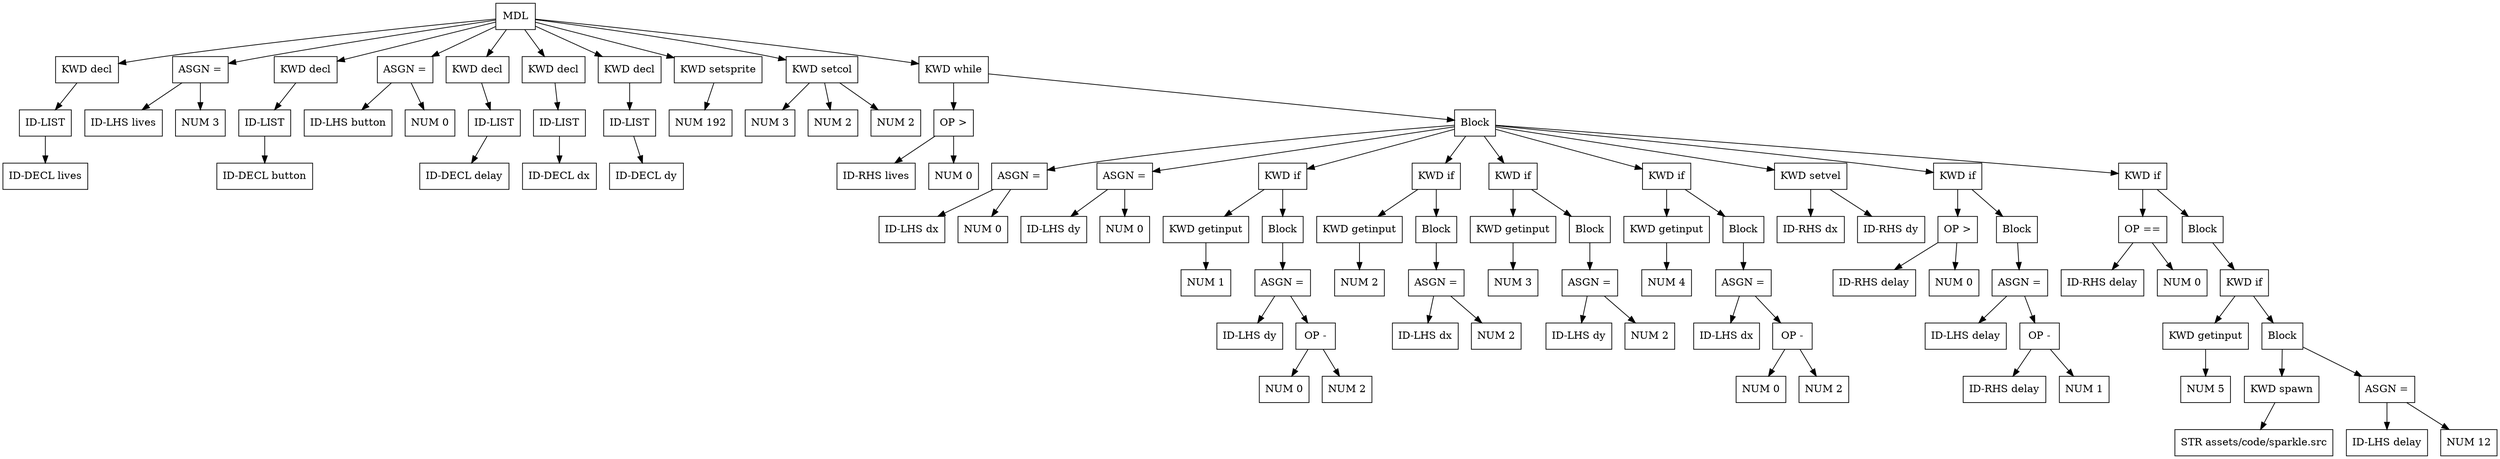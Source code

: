 digraph G {
node [shape = circle];
node3431 [ uuid = "10a38112-2617-4d37-9c02-e3fe45bd9a36" shape = "record" label = "MDL
 " ];
node3432 [ uuid = "f37b367f-b5d2-4693-90f8-e6e8953cd5bd" shape = "record" label = "KWD
 decl" ];
node3433 [ uuid = "a145d4db-c454-483c-a2ee-f77ea46cca3d" shape = "record" label = "ID-LIST
 " ];
node3434 [ uuid = "71248d29-4b4f-4e10-a771-19b5068ff387" shape = "record" label = "ID-DECL
 lives" ];
node3433 -> node3434;
node3432 -> node3433;
node3431 -> node3432;
node3436 [ uuid = "9f2ff5ed-f08f-4428-9526-e7cd8f015879" shape = "record" label = "ASGN
 =" ];
node3435 [ uuid = "0d4caa3c-16e0-4a24-8a0f-21d9686f2ae1" shape = "record" label = "ID-LHS
 lives" ];
node3436 -> node3435;
node3437 [ uuid = "0c400b55-23e7-4446-84de-cb7e0fe27338" shape = "record" label = "NUM
 3" ];
node3436 -> node3437;
node3431 -> node3436;
node3438 [ uuid = "4fd527ec-7c52-4581-aa7b-9f4b6cb2457f" shape = "record" label = "KWD
 decl" ];
node3439 [ uuid = "6f9a80ba-9f8e-43cb-ab30-cacd7ebbe917" shape = "record" label = "ID-LIST
 " ];
node3440 [ uuid = "f90685af-7fd7-4e28-ae08-bdef98c81cae" shape = "record" label = "ID-DECL
 button" ];
node3439 -> node3440;
node3438 -> node3439;
node3431 -> node3438;
node3442 [ uuid = "0866db04-5e36-45a8-b68f-7fd83f7e58a0" shape = "record" label = "ASGN
 =" ];
node3441 [ uuid = "b29605e4-cf73-43e2-833c-2df8f9067ac7" shape = "record" label = "ID-LHS
 button" ];
node3442 -> node3441;
node3443 [ uuid = "ad7a1a5d-0721-4e76-8421-dd1c681b5272" shape = "record" label = "NUM
 0" ];
node3442 -> node3443;
node3431 -> node3442;
node3444 [ uuid = "47f357bd-d19f-479c-8f24-4fdb3c45c5f2" shape = "record" label = "KWD
 decl" ];
node3445 [ uuid = "e30b847c-1eb3-42fd-9c53-8c9ee3114452" shape = "record" label = "ID-LIST
 " ];
node3446 [ uuid = "35898f49-8b4c-4057-bd1b-f651570266b8" shape = "record" label = "ID-DECL
 delay" ];
node3445 -> node3446;
node3444 -> node3445;
node3431 -> node3444;
node3447 [ uuid = "6d313066-e195-42c6-9979-b5e55834c1fe" shape = "record" label = "KWD
 decl" ];
node3448 [ uuid = "9ec252ba-3e8b-487e-af5b-17c6b81ed418" shape = "record" label = "ID-LIST
 " ];
node3449 [ uuid = "de877b6f-4e4c-4cb6-876b-ef19586ccb2e" shape = "record" label = "ID-DECL
 dx" ];
node3448 -> node3449;
node3447 -> node3448;
node3431 -> node3447;
node3450 [ uuid = "f3a8409a-03ef-4744-a19a-33f6e51b0065" shape = "record" label = "KWD
 decl" ];
node3451 [ uuid = "3e8ea1dc-2eea-4d47-a950-b6fc1796b921" shape = "record" label = "ID-LIST
 " ];
node3452 [ uuid = "aa0d42c6-d538-4b6b-a36e-48ba8d7cc662" shape = "record" label = "ID-DECL
 dy" ];
node3451 -> node3452;
node3450 -> node3451;
node3431 -> node3450;
node3453 [ uuid = "68454955-8249-4cf4-824c-7c41c33f4f87" shape = "record" label = "KWD
 setsprite" ];
node3454 [ uuid = "2f989720-9a53-4c8d-9c5d-125799804ca4" shape = "record" label = "NUM
 192" ];
node3453 -> node3454;
node3431 -> node3453;
node3455 [ uuid = "76795085-69b9-4777-992a-21c66db17348" shape = "record" label = "KWD
 setcol" ];
node3456 [ uuid = "d32d96a5-b732-43c7-85f4-5102f962a552" shape = "record" label = "NUM
 3" ];
node3455 -> node3456;
node3457 [ uuid = "a9e0d090-0d58-4623-b649-3c6cd2d4dd1f" shape = "record" label = "NUM
 2" ];
node3455 -> node3457;
node3458 [ uuid = "11ace3e9-5a63-4ac0-a3a6-2fba6f262929" shape = "record" label = "NUM
 2" ];
node3455 -> node3458;
node3431 -> node3455;
node3459 [ uuid = "77c2b74d-8c09-4f4e-b143-d8f5433de8b0" shape = "record" label = "KWD
 while" ];
node3461 [ uuid = "9b201c84-c427-4792-b60b-4646494c9912" shape = "record" label = "OP
 \>" ];
node3460 [ uuid = "9200685b-cffa-40d1-9213-fea0e606e9e9" shape = "record" label = "ID-RHS
 lives" ];
node3461 -> node3460;
node3462 [ uuid = "df36a6a3-7472-463e-ae8d-3934c0ca98cc" shape = "record" label = "NUM
 0" ];
node3461 -> node3462;
node3459 -> node3461;
node3463 [ uuid = "2a983be2-60a1-49b8-be02-0d6de45c5b65" shape = "record" label = "Block
 " ];
node3465 [ uuid = "59fb8217-a34f-4d25-8944-3ee69c516920" shape = "record" label = "ASGN
 =" ];
node3464 [ uuid = "958f9df3-2279-4f1b-9271-a5f2c91f6662" shape = "record" label = "ID-LHS
 dx" ];
node3465 -> node3464;
node3466 [ uuid = "9492561f-94b1-4a9e-a518-858ac6dddab3" shape = "record" label = "NUM
 0" ];
node3465 -> node3466;
node3463 -> node3465;
node3468 [ uuid = "e05e8c50-2bdb-4212-8659-a773057d33cd" shape = "record" label = "ASGN
 =" ];
node3467 [ uuid = "5aa0da3a-2659-495a-bac8-a6a40281a25c" shape = "record" label = "ID-LHS
 dy" ];
node3468 -> node3467;
node3469 [ uuid = "bb75bd69-3065-47e8-b848-8e689f4b5d7f" shape = "record" label = "NUM
 0" ];
node3468 -> node3469;
node3463 -> node3468;
node3470 [ uuid = "b67b34f4-a691-4962-8025-2af56c582135" shape = "record" label = "KWD
 if" ];
node3471 [ uuid = "6eeb63e9-1d42-4606-bbe2-14a8e198129f" shape = "record" label = "KWD
 getinput" ];
node3472 [ uuid = "f256ebaa-9266-4749-b786-259d97e7b980" shape = "record" label = "NUM
 1" ];
node3471 -> node3472;
node3470 -> node3471;
node3473 [ uuid = "8cae1b08-b65c-4296-a3b9-633dc217deca" shape = "record" label = "Block
 " ];
node3475 [ uuid = "533ee400-3da5-448f-bfd3-d29852a84f56" shape = "record" label = "ASGN
 =" ];
node3474 [ uuid = "309bad14-c49d-4ec1-b604-d2b8164b3b92" shape = "record" label = "ID-LHS
 dy" ];
node3475 -> node3474;
node3477 [ uuid = "9dffa086-0376-4404-8f74-814c45e94956" shape = "record" label = "OP
 -" ];
node3476 [ uuid = "e737ef83-71af-4bb4-ae55-57a3c20bd606" shape = "record" label = "NUM
 0" ];
node3477 -> node3476;
node3478 [ uuid = "62dec76a-1762-447e-98af-a00214c06709" shape = "record" label = "NUM
 2" ];
node3477 -> node3478;
node3475 -> node3477;
node3473 -> node3475;
node3470 -> node3473;
node3463 -> node3470;
node3479 [ uuid = "f70dd73d-a780-48c6-b031-db8172e5f7e8" shape = "record" label = "KWD
 if" ];
node3480 [ uuid = "d928af6a-e9d0-45fd-92ac-1375709ecf83" shape = "record" label = "KWD
 getinput" ];
node3481 [ uuid = "d79915bf-428c-4bb1-8316-f756b1f1f50f" shape = "record" label = "NUM
 2" ];
node3480 -> node3481;
node3479 -> node3480;
node3482 [ uuid = "98ad2318-5c42-4e51-a422-a7426481be37" shape = "record" label = "Block
 " ];
node3484 [ uuid = "699661dd-89bb-49d7-b62e-d1a1e2827515" shape = "record" label = "ASGN
 =" ];
node3483 [ uuid = "5e01966f-20dc-4a0a-9fe8-5b21782a4591" shape = "record" label = "ID-LHS
 dx" ];
node3484 -> node3483;
node3485 [ uuid = "3efff7cf-8ee4-45d2-a599-7399b0bc08f6" shape = "record" label = "NUM
 2" ];
node3484 -> node3485;
node3482 -> node3484;
node3479 -> node3482;
node3463 -> node3479;
node3486 [ uuid = "d4cd4152-6eca-4955-8a68-51509d1d14e0" shape = "record" label = "KWD
 if" ];
node3487 [ uuid = "638038c0-66f1-4c8e-8cb1-f29506c6cccc" shape = "record" label = "KWD
 getinput" ];
node3488 [ uuid = "fb3c1782-2653-46a2-90bf-065a45e3dca5" shape = "record" label = "NUM
 3" ];
node3487 -> node3488;
node3486 -> node3487;
node3489 [ uuid = "34d936f1-962b-41f4-8001-2767d545a3e1" shape = "record" label = "Block
 " ];
node3491 [ uuid = "90edabe0-1dc6-42a1-b7c0-d1c21486597e" shape = "record" label = "ASGN
 =" ];
node3490 [ uuid = "81c89025-dffb-49e2-9d60-2543a8c370ba" shape = "record" label = "ID-LHS
 dy" ];
node3491 -> node3490;
node3492 [ uuid = "b5d67f97-938c-41cf-865e-d352d0e9c438" shape = "record" label = "NUM
 2" ];
node3491 -> node3492;
node3489 -> node3491;
node3486 -> node3489;
node3463 -> node3486;
node3493 [ uuid = "f3ccc55b-e4dd-4454-8cba-91945c238d0b" shape = "record" label = "KWD
 if" ];
node3494 [ uuid = "416dbb9a-2dcf-4adc-a986-5f42c1435428" shape = "record" label = "KWD
 getinput" ];
node3495 [ uuid = "0c80ca3c-79a8-4218-82a5-7cd333ab9d46" shape = "record" label = "NUM
 4" ];
node3494 -> node3495;
node3493 -> node3494;
node3496 [ uuid = "42ab62c4-f057-4269-8ffc-b36b26a846ab" shape = "record" label = "Block
 " ];
node3498 [ uuid = "2be80842-ab89-46b9-94de-3c3f831f70dd" shape = "record" label = "ASGN
 =" ];
node3497 [ uuid = "48e42ddb-3dec-468c-9722-beaad6621f60" shape = "record" label = "ID-LHS
 dx" ];
node3498 -> node3497;
node3500 [ uuid = "2f99ce5a-d2b0-4051-998b-81debda43ded" shape = "record" label = "OP
 -" ];
node3499 [ uuid = "91b2eff0-384f-44d0-a8db-b5ceaac38b95" shape = "record" label = "NUM
 0" ];
node3500 -> node3499;
node3501 [ uuid = "94a54fcd-514e-492e-9b82-dd8d2f36fa6a" shape = "record" label = "NUM
 2" ];
node3500 -> node3501;
node3498 -> node3500;
node3496 -> node3498;
node3493 -> node3496;
node3463 -> node3493;
node3502 [ uuid = "009f523f-b1e4-407f-9805-76b8fa70a693" shape = "record" label = "KWD
 setvel" ];
node3503 [ uuid = "ef572bb1-c4d0-47e3-81b1-a1985f46caab" shape = "record" label = "ID-RHS
 dx" ];
node3502 -> node3503;
node3504 [ uuid = "4fedbc78-ea65-453d-a8e1-ebd927f31901" shape = "record" label = "ID-RHS
 dy" ];
node3502 -> node3504;
node3463 -> node3502;
node3505 [ uuid = "a094febd-3512-49b7-99d0-c03b156fb5fa" shape = "record" label = "KWD
 if" ];
node3507 [ uuid = "615292ef-8cc8-4469-9cbf-8daa681805a7" shape = "record" label = "OP
 \>" ];
node3506 [ uuid = "fbb627b5-1cae-4ab8-a899-16ed07a42542" shape = "record" label = "ID-RHS
 delay" ];
node3507 -> node3506;
node3508 [ uuid = "422f8e3e-dc5b-45ce-92c8-52f5ca9bd77d" shape = "record" label = "NUM
 0" ];
node3507 -> node3508;
node3505 -> node3507;
node3509 [ uuid = "63868ff8-4a70-4705-baf3-fa42b8715e77" shape = "record" label = "Block
 " ];
node3511 [ uuid = "04bc36fe-e8f6-4cc0-8732-eaa2db08956b" shape = "record" label = "ASGN
 =" ];
node3510 [ uuid = "5fcfb668-b55e-4563-abed-aa7744aca306" shape = "record" label = "ID-LHS
 delay" ];
node3511 -> node3510;
node3513 [ uuid = "6e22fc05-cfe1-40f5-8e2b-3d4a0cd10f8c" shape = "record" label = "OP
 -" ];
node3512 [ uuid = "3f0f2a09-4563-4745-9afc-36b21bc670c8" shape = "record" label = "ID-RHS
 delay" ];
node3513 -> node3512;
node3514 [ uuid = "14ef45d4-86db-4147-9c56-d9232c2e8cc4" shape = "record" label = "NUM
 1" ];
node3513 -> node3514;
node3511 -> node3513;
node3509 -> node3511;
node3505 -> node3509;
node3463 -> node3505;
node3515 [ uuid = "f170ccda-4dcf-499f-b6d5-3474e7ab2124" shape = "record" label = "KWD
 if" ];
node3517 [ uuid = "c99d9e57-b691-4cec-a2de-b44755432005" shape = "record" label = "OP
 ==" ];
node3516 [ uuid = "e7a54add-2439-4646-8e09-14eb00632a0c" shape = "record" label = "ID-RHS
 delay" ];
node3517 -> node3516;
node3518 [ uuid = "c3daa48d-45ee-4c7a-9445-0c3677f5c761" shape = "record" label = "NUM
 0" ];
node3517 -> node3518;
node3515 -> node3517;
node3519 [ uuid = "5d82e070-d5a5-4e93-ae43-ad32005bcff3" shape = "record" label = "Block
 " ];
node3520 [ uuid = "72baf50e-9911-4ff3-8b59-eb6c5990ee8c" shape = "record" label = "KWD
 if" ];
node3521 [ uuid = "b340d4a4-ce23-4bd0-819f-1890fc16820d" shape = "record" label = "KWD
 getinput" ];
node3522 [ uuid = "62d15dfe-efd6-4276-b406-7c69e8a36f16" shape = "record" label = "NUM
 5" ];
node3521 -> node3522;
node3520 -> node3521;
node3523 [ uuid = "cd4c81cc-03bf-4fc4-8530-b9cdfb47997c" shape = "record" label = "Block
 " ];
node3524 [ uuid = "593a7874-ccc6-459f-944e-029514fd5e9f" shape = "record" label = "KWD
 spawn" ];
node3525 [ uuid = "b50cada1-c0d5-47d3-a0c6-d692c7f7b1db" shape = "record" label = "STR
 assets/code/sparkle.src" ];
node3524 -> node3525;
node3523 -> node3524;
node3527 [ uuid = "eadd4a52-6df2-4925-a78d-4aac24788524" shape = "record" label = "ASGN
 =" ];
node3526 [ uuid = "bc0bde3b-48ba-4921-922f-61471f664ec6" shape = "record" label = "ID-LHS
 delay" ];
node3527 -> node3526;
node3528 [ uuid = "0db80026-99f8-4dee-943e-c63810fc4129" shape = "record" label = "NUM
 12" ];
node3527 -> node3528;
node3523 -> node3527;
node3520 -> node3523;
node3519 -> node3520;
node3515 -> node3519;
node3463 -> node3515;
node3459 -> node3463;
node3431 -> node3459;
}
